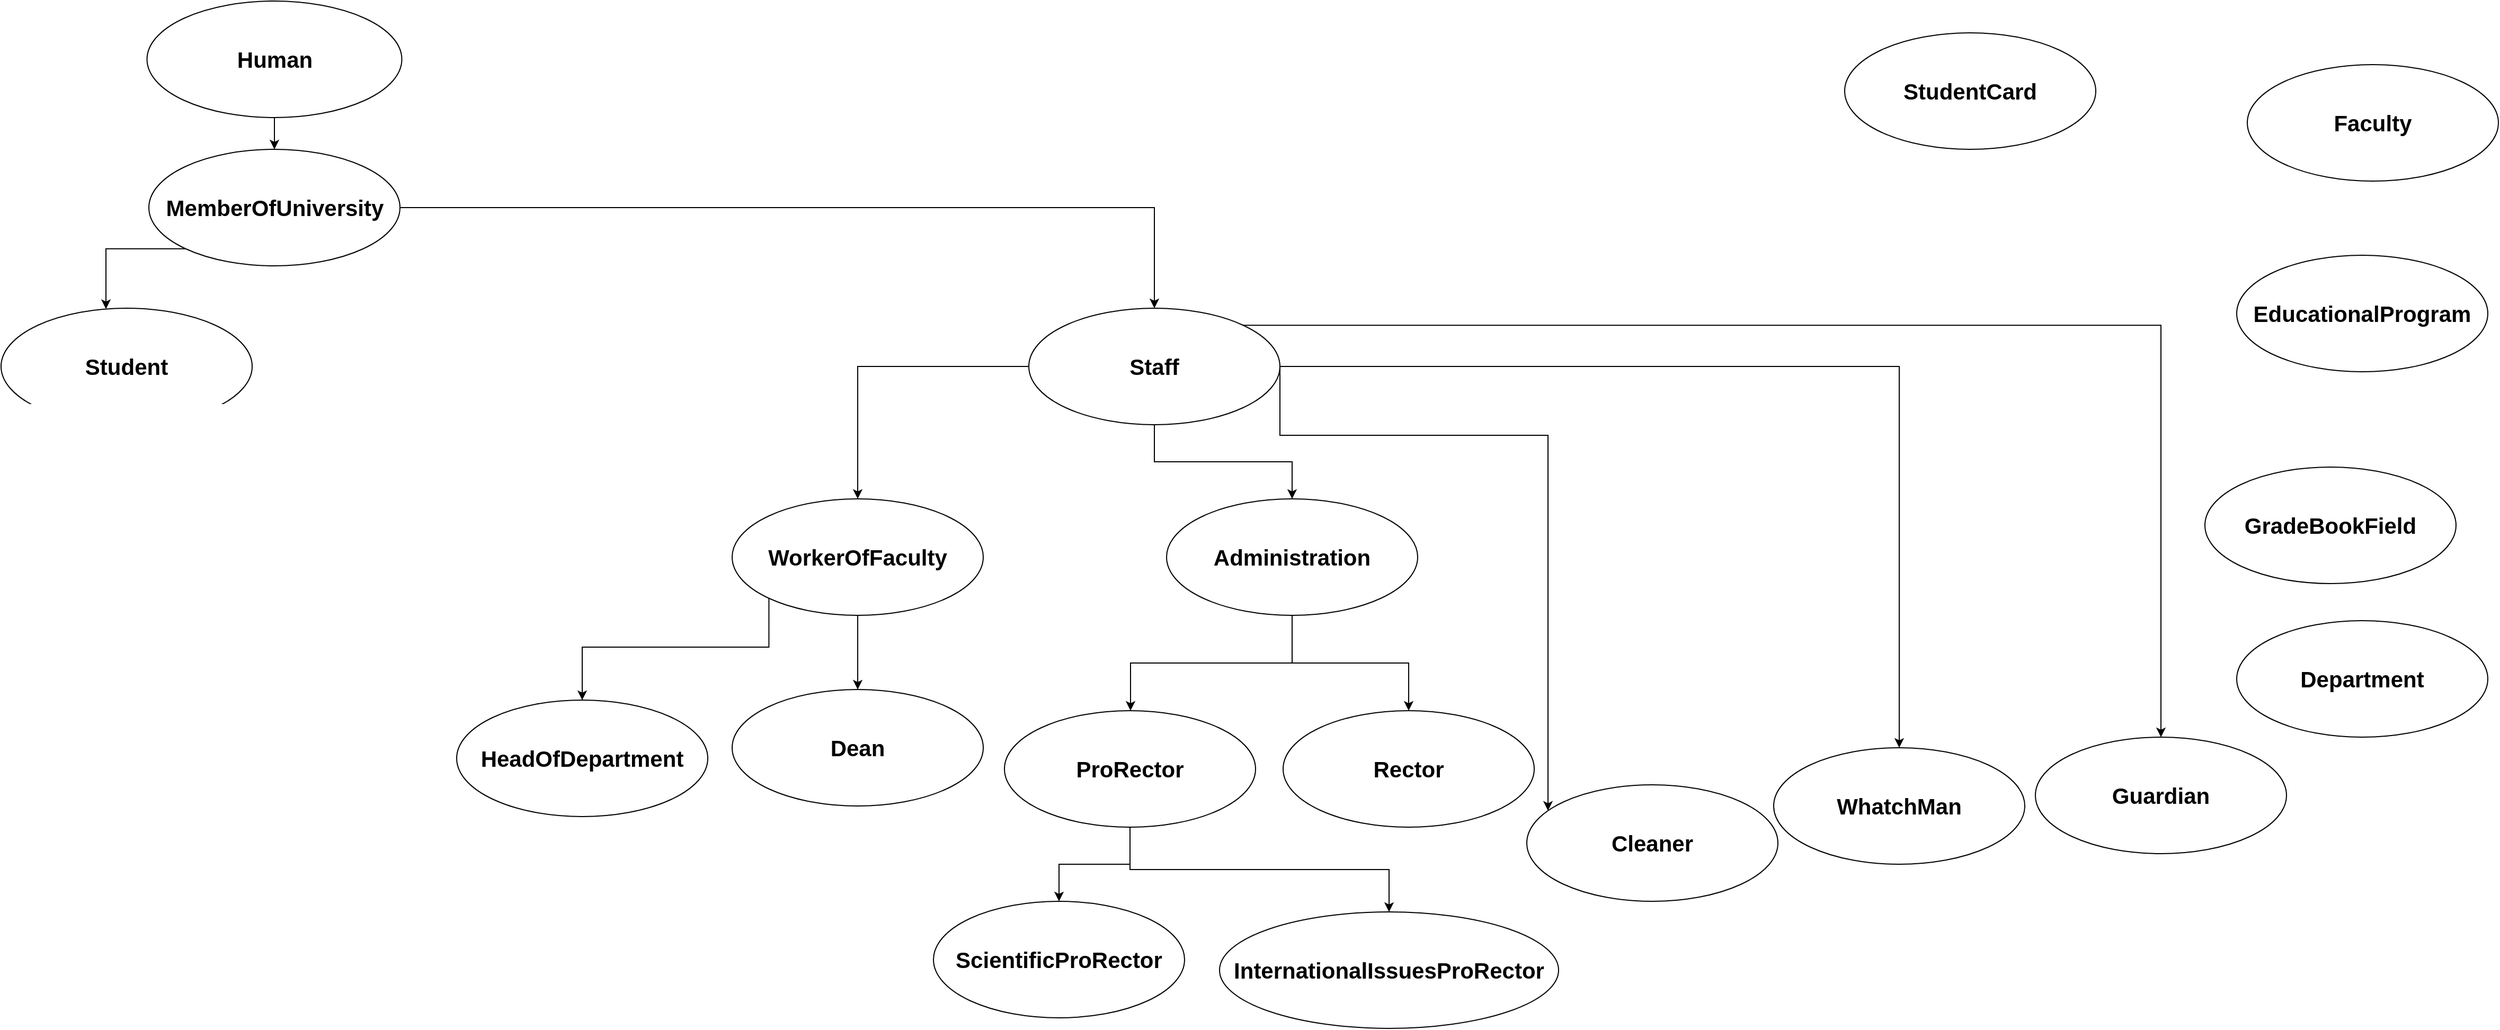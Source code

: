 <mxfile version="16.0.0" type="device" pages="2"><diagram id="yI2OM-MsdpT6uCtNpyiT" name="ClassHierarchy"><mxGraphModel dx="1887" dy="1180" grid="1" gridSize="10" guides="1" tooltips="1" connect="1" arrows="1" fold="1" page="1" pageScale="1" pageWidth="827" pageHeight="1169" math="0" shadow="0"><root><mxCell id="0"/><mxCell id="1" parent="0"/><mxCell id="KQ8PPGcI8Dx1g2gDmnj5-3" style="edgeStyle=orthogonalEdgeStyle;rounded=0;orthogonalLoop=1;jettySize=auto;html=1;exitX=0.5;exitY=1;exitDx=0;exitDy=0;fontSize=21;endArrow=classic;endFill=1;fontStyle=1" parent="1" source="KQ8PPGcI8Dx1g2gDmnj5-1" target="KQ8PPGcI8Dx1g2gDmnj5-2" edge="1"><mxGeometry relative="1" as="geometry"/></mxCell><mxCell id="KQ8PPGcI8Dx1g2gDmnj5-1" value="&lt;font style=&quot;font-size: 21px;&quot;&gt;Human&lt;/font&gt;" style="ellipse;whiteSpace=wrap;html=1;fontSize=21;fontStyle=1" parent="1" vertex="1"><mxGeometry x="227.75" y="30" width="240.5" height="110" as="geometry"/></mxCell><mxCell id="KQ8PPGcI8Dx1g2gDmnj5-5" style="edgeStyle=orthogonalEdgeStyle;rounded=0;orthogonalLoop=1;jettySize=auto;html=1;exitX=0;exitY=1;exitDx=0;exitDy=0;fontSize=21;endArrow=classic;endFill=1;fontStyle=1" parent="1" source="KQ8PPGcI8Dx1g2gDmnj5-2" target="KQ8PPGcI8Dx1g2gDmnj5-4" edge="1"><mxGeometry relative="1" as="geometry"><Array as="points"><mxPoint x="189" y="264"/></Array></mxGeometry></mxCell><mxCell id="KQ8PPGcI8Dx1g2gDmnj5-16" style="edgeStyle=orthogonalEdgeStyle;rounded=0;orthogonalLoop=1;jettySize=auto;html=1;exitX=1;exitY=0.5;exitDx=0;exitDy=0;entryX=0.5;entryY=0;entryDx=0;entryDy=0;fontSize=21;endArrow=classic;endFill=1;fontStyle=1" parent="1" source="KQ8PPGcI8Dx1g2gDmnj5-2" target="KQ8PPGcI8Dx1g2gDmnj5-15" edge="1"><mxGeometry relative="1" as="geometry"/></mxCell><mxCell id="KQ8PPGcI8Dx1g2gDmnj5-2" value="&lt;span style=&quot;font-size: 21px;&quot;&gt;MemberOfUniversity&lt;/span&gt;" style="ellipse;whiteSpace=wrap;html=1;fontSize=21;fontStyle=1" parent="1" vertex="1"><mxGeometry x="229.5" y="170" width="237" height="110" as="geometry"/></mxCell><mxCell id="KQ8PPGcI8Dx1g2gDmnj5-4" value="&lt;span style=&quot;font-size: 21px;&quot;&gt;Student&lt;/span&gt;" style="ellipse;whiteSpace=wrap;html=1;fontSize=21;fontStyle=1" parent="1" vertex="1"><mxGeometry x="90" y="320" width="237" height="110" as="geometry"/></mxCell><mxCell id="KQ8PPGcI8Dx1g2gDmnj5-18" style="edgeStyle=orthogonalEdgeStyle;rounded=0;orthogonalLoop=1;jettySize=auto;html=1;exitX=0;exitY=0.5;exitDx=0;exitDy=0;fontSize=21;endArrow=classic;endFill=1;fontStyle=1" parent="1" source="KQ8PPGcI8Dx1g2gDmnj5-15" target="Uiwk48FdrJnnCXKwfocZ-1" edge="1"><mxGeometry relative="1" as="geometry"><mxPoint x="888.5" y="520" as="targetPoint"/></mxGeometry></mxCell><mxCell id="tkeEqaCDvqQnLDSlVwlB-3" style="edgeStyle=orthogonalEdgeStyle;rounded=0;orthogonalLoop=1;jettySize=auto;html=1;exitX=0.5;exitY=1;exitDx=0;exitDy=0;" parent="1" source="KQ8PPGcI8Dx1g2gDmnj5-15" target="KQ8PPGcI8Dx1g2gDmnj5-21" edge="1"><mxGeometry relative="1" as="geometry"/></mxCell><mxCell id="8ULSNFcPIOYbdFuaQWR2-1" style="edgeStyle=orthogonalEdgeStyle;rounded=0;orthogonalLoop=1;jettySize=auto;html=1;exitX=1;exitY=0.5;exitDx=0;exitDy=0;" parent="1" source="KQ8PPGcI8Dx1g2gDmnj5-15" target="KQ8PPGcI8Dx1g2gDmnj5-23" edge="1"><mxGeometry relative="1" as="geometry"><Array as="points"><mxPoint x="1297" y="440"/><mxPoint x="1550" y="440"/></Array></mxGeometry></mxCell><mxCell id="8ULSNFcPIOYbdFuaQWR2-2" style="edgeStyle=orthogonalEdgeStyle;rounded=0;orthogonalLoop=1;jettySize=auto;html=1;exitX=1;exitY=0.5;exitDx=0;exitDy=0;" parent="1" source="KQ8PPGcI8Dx1g2gDmnj5-15" target="KQ8PPGcI8Dx1g2gDmnj5-25" edge="1"><mxGeometry relative="1" as="geometry"/></mxCell><mxCell id="8ULSNFcPIOYbdFuaQWR2-3" style="edgeStyle=orthogonalEdgeStyle;rounded=0;orthogonalLoop=1;jettySize=auto;html=1;exitX=1;exitY=0;exitDx=0;exitDy=0;" parent="1" source="KQ8PPGcI8Dx1g2gDmnj5-15" target="KQ8PPGcI8Dx1g2gDmnj5-27" edge="1"><mxGeometry relative="1" as="geometry"/></mxCell><mxCell id="KQ8PPGcI8Dx1g2gDmnj5-15" value="&lt;span style=&quot;font-size: 21px;&quot;&gt;Staff&lt;br style=&quot;font-size: 21px;&quot;&gt;&lt;/span&gt;" style="ellipse;whiteSpace=wrap;html=1;fontSize=21;fontStyle=1" parent="1" vertex="1"><mxGeometry x="1060" y="320" width="237" height="110" as="geometry"/></mxCell><mxCell id="tkeEqaCDvqQnLDSlVwlB-1" style="edgeStyle=orthogonalEdgeStyle;rounded=0;orthogonalLoop=1;jettySize=auto;html=1;exitX=0.5;exitY=1;exitDx=0;exitDy=0;" parent="1" source="KQ8PPGcI8Dx1g2gDmnj5-21" target="KQ8PPGcI8Dx1g2gDmnj5-33" edge="1"><mxGeometry relative="1" as="geometry"><Array as="points"><mxPoint x="1308" y="655"/><mxPoint x="1156" y="655"/></Array></mxGeometry></mxCell><mxCell id="tkeEqaCDvqQnLDSlVwlB-2" style="edgeStyle=orthogonalEdgeStyle;rounded=0;orthogonalLoop=1;jettySize=auto;html=1;exitX=0.5;exitY=1;exitDx=0;exitDy=0;entryX=0.5;entryY=0;entryDx=0;entryDy=0;" parent="1" source="KQ8PPGcI8Dx1g2gDmnj5-21" target="KQ8PPGcI8Dx1g2gDmnj5-38" edge="1"><mxGeometry relative="1" as="geometry"/></mxCell><mxCell id="KQ8PPGcI8Dx1g2gDmnj5-21" value="&lt;span style=&quot;font-size: 21px&quot;&gt;Administration&lt;br style=&quot;font-size: 21px&quot;&gt;&lt;/span&gt;" style="ellipse;whiteSpace=wrap;html=1;fontSize=21;fontStyle=1" parent="1" vertex="1"><mxGeometry x="1190" y="500" width="237" height="110" as="geometry"/></mxCell><mxCell id="KQ8PPGcI8Dx1g2gDmnj5-23" value="&lt;span style=&quot;font-size: 21px;&quot;&gt;Cleaner&lt;br style=&quot;font-size: 21px;&quot;&gt;&lt;/span&gt;" style="ellipse;whiteSpace=wrap;html=1;fontSize=21;fontStyle=1" parent="1" vertex="1"><mxGeometry x="1530" y="770" width="237" height="110" as="geometry"/></mxCell><mxCell id="KQ8PPGcI8Dx1g2gDmnj5-25" value="&lt;span style=&quot;font-size: 21px;&quot;&gt;WhatchMan&lt;br style=&quot;font-size: 21px;&quot;&gt;&lt;/span&gt;" style="ellipse;whiteSpace=wrap;html=1;fontSize=21;fontStyle=1" parent="1" vertex="1"><mxGeometry x="1763" y="735" width="237" height="110" as="geometry"/></mxCell><mxCell id="KQ8PPGcI8Dx1g2gDmnj5-27" value="&lt;span style=&quot;font-size: 21px;&quot;&gt;Guardian&lt;br style=&quot;font-size: 21px;&quot;&gt;&lt;/span&gt;" style="ellipse;whiteSpace=wrap;html=1;fontSize=21;fontStyle=1" parent="1" vertex="1"><mxGeometry x="2010" y="725" width="237" height="110" as="geometry"/></mxCell><mxCell id="KQ8PPGcI8Dx1g2gDmnj5-29" value="&lt;span style=&quot;font-size: 21px;&quot;&gt;Dean&lt;br style=&quot;font-size: 21px;&quot;&gt;&lt;/span&gt;" style="ellipse;whiteSpace=wrap;html=1;fontSize=21;fontStyle=1" parent="1" vertex="1"><mxGeometry x="780" y="680" width="237" height="110" as="geometry"/></mxCell><mxCell id="KQ8PPGcI8Dx1g2gDmnj5-31" value="&lt;span style=&quot;font-size: 21px;&quot;&gt;HeadOfDepartment&lt;br style=&quot;font-size: 21px;&quot;&gt;&lt;/span&gt;" style="ellipse;whiteSpace=wrap;html=1;fontSize=21;fontStyle=1" parent="1" vertex="1"><mxGeometry x="520" y="690" width="237" height="110" as="geometry"/></mxCell><mxCell id="KQ8PPGcI8Dx1g2gDmnj5-41" style="edgeStyle=orthogonalEdgeStyle;rounded=0;orthogonalLoop=1;jettySize=auto;html=1;exitX=0.5;exitY=1;exitDx=0;exitDy=0;fontSize=21;endArrow=classic;endFill=1;fontStyle=1" parent="1" source="KQ8PPGcI8Dx1g2gDmnj5-33" target="KQ8PPGcI8Dx1g2gDmnj5-40" edge="1"><mxGeometry relative="1" as="geometry"/></mxCell><mxCell id="KQ8PPGcI8Dx1g2gDmnj5-43" style="edgeStyle=orthogonalEdgeStyle;rounded=0;orthogonalLoop=1;jettySize=auto;html=1;exitX=0.5;exitY=1;exitDx=0;exitDy=0;fontSize=21;endArrow=classic;endFill=1;fontStyle=1" parent="1" source="KQ8PPGcI8Dx1g2gDmnj5-33" target="KQ8PPGcI8Dx1g2gDmnj5-42" edge="1"><mxGeometry relative="1" as="geometry"><mxPoint x="1390" y="880" as="targetPoint"/></mxGeometry></mxCell><mxCell id="KQ8PPGcI8Dx1g2gDmnj5-33" value="&lt;span style=&quot;font-size: 21px;&quot;&gt;ProRector&lt;br style=&quot;font-size: 21px;&quot;&gt;&lt;/span&gt;" style="ellipse;whiteSpace=wrap;html=1;fontSize=21;fontStyle=1" parent="1" vertex="1"><mxGeometry x="1037" y="700" width="237" height="110" as="geometry"/></mxCell><mxCell id="KQ8PPGcI8Dx1g2gDmnj5-38" value="&lt;span style=&quot;font-size: 21px;&quot;&gt;Rector&lt;br style=&quot;font-size: 21px;&quot;&gt;&lt;/span&gt;" style="ellipse;whiteSpace=wrap;html=1;fontSize=21;fontStyle=1" parent="1" vertex="1"><mxGeometry x="1300" y="700" width="237" height="110" as="geometry"/></mxCell><mxCell id="KQ8PPGcI8Dx1g2gDmnj5-40" value="&lt;span style=&quot;font-size: 21px;&quot;&gt;ScientificProRector&lt;br style=&quot;font-size: 21px;&quot;&gt;&lt;/span&gt;" style="ellipse;whiteSpace=wrap;html=1;fontSize=21;fontStyle=1" parent="1" vertex="1"><mxGeometry x="970" y="880" width="237" height="110" as="geometry"/></mxCell><mxCell id="KQ8PPGcI8Dx1g2gDmnj5-42" value="&lt;span style=&quot;font-size: 21px;&quot;&gt;InternationalIssuesProRector&lt;br style=&quot;font-size: 21px;&quot;&gt;&lt;/span&gt;" style="ellipse;whiteSpace=wrap;html=1;fontSize=21;fontStyle=1" parent="1" vertex="1"><mxGeometry x="1240" y="890" width="320" height="110" as="geometry"/></mxCell><mxCell id="tkeEqaCDvqQnLDSlVwlB-4" style="edgeStyle=orthogonalEdgeStyle;rounded=0;orthogonalLoop=1;jettySize=auto;html=1;exitX=0;exitY=1;exitDx=0;exitDy=0;entryX=0.5;entryY=0;entryDx=0;entryDy=0;" parent="1" source="Uiwk48FdrJnnCXKwfocZ-1" target="KQ8PPGcI8Dx1g2gDmnj5-31" edge="1"><mxGeometry relative="1" as="geometry"><Array as="points"><mxPoint x="814" y="640"/><mxPoint x="638" y="640"/></Array></mxGeometry></mxCell><mxCell id="tkeEqaCDvqQnLDSlVwlB-5" style="edgeStyle=orthogonalEdgeStyle;rounded=0;orthogonalLoop=1;jettySize=auto;html=1;exitX=0.5;exitY=1;exitDx=0;exitDy=0;" parent="1" source="Uiwk48FdrJnnCXKwfocZ-1" target="KQ8PPGcI8Dx1g2gDmnj5-29" edge="1"><mxGeometry relative="1" as="geometry"/></mxCell><mxCell id="Uiwk48FdrJnnCXKwfocZ-1" value="&lt;span style=&quot;font-size: 21px&quot;&gt;WorkerOfFaculty&lt;br style=&quot;font-size: 21px&quot;&gt;&lt;/span&gt;" style="ellipse;whiteSpace=wrap;html=1;fontSize=21;fontStyle=1" parent="1" vertex="1"><mxGeometry x="780" y="500" width="237" height="110" as="geometry"/></mxCell><mxCell id="7GIJ-ltobQE9VpZuVLci-10" value="&lt;span style=&quot;font-size: 21px&quot;&gt;Faculty&lt;br style=&quot;font-size: 21px&quot;&gt;&lt;/span&gt;" style="ellipse;whiteSpace=wrap;html=1;fontSize=21;fontStyle=1" parent="1" vertex="1"><mxGeometry x="2210" y="90" width="237" height="110" as="geometry"/></mxCell><mxCell id="7GIJ-ltobQE9VpZuVLci-11" value="&lt;span style=&quot;font-size: 21px&quot;&gt;EducationalProgram&lt;br style=&quot;font-size: 21px&quot;&gt;&lt;/span&gt;" style="ellipse;whiteSpace=wrap;html=1;fontSize=21;fontStyle=1" parent="1" vertex="1"><mxGeometry x="2200" y="270" width="237" height="110" as="geometry"/></mxCell><mxCell id="7GIJ-ltobQE9VpZuVLci-12" value="&lt;span style=&quot;font-size: 21px&quot;&gt;GradeBookField&lt;br style=&quot;font-size: 21px&quot;&gt;&lt;/span&gt;" style="ellipse;whiteSpace=wrap;html=1;fontSize=21;fontStyle=1" parent="1" vertex="1"><mxGeometry x="2170" y="470" width="237" height="110" as="geometry"/></mxCell><mxCell id="7GIJ-ltobQE9VpZuVLci-13" value="&lt;span style=&quot;font-size: 21px&quot;&gt;StudentCard&lt;br style=&quot;font-size: 21px&quot;&gt;&lt;/span&gt;" style="ellipse;whiteSpace=wrap;html=1;fontSize=21;fontStyle=1" parent="1" vertex="1"><mxGeometry x="1830" y="60" width="237" height="110" as="geometry"/></mxCell><mxCell id="lfjwC3IboUf60OOtk_an-1" value="&lt;span style=&quot;font-size: 21px&quot;&gt;Department&lt;br style=&quot;font-size: 21px&quot;&gt;&lt;/span&gt;" style="ellipse;whiteSpace=wrap;html=1;fontSize=21;fontStyle=1" vertex="1" parent="1"><mxGeometry x="2200" y="615" width="237" height="110" as="geometry"/></mxCell></root></mxGraphModel></diagram><diagram id="HHtVEt9T9BiarYAip8fe" name="ExceptionsHierarchy"><mxGraphModel dx="1221" dy="764" grid="1" gridSize="10" guides="1" tooltips="1" connect="1" arrows="1" fold="1" page="1" pageScale="1" pageWidth="827" pageHeight="1169" math="0" shadow="0"><root><mxCell id="4q3CtDbyHC_5PJ-_8kHK-0"/><mxCell id="4q3CtDbyHC_5PJ-_8kHK-1" parent="4q3CtDbyHC_5PJ-_8kHK-0"/><mxCell id="4q3CtDbyHC_5PJ-_8kHK-5" style="edgeStyle=orthogonalEdgeStyle;rounded=0;orthogonalLoop=1;jettySize=auto;html=1;exitX=0;exitY=0.5;exitDx=0;exitDy=0;entryX=0.5;entryY=0;entryDx=0;entryDy=0;" edge="1" parent="4q3CtDbyHC_5PJ-_8kHK-1" source="4q3CtDbyHC_5PJ-_8kHK-2" target="4q3CtDbyHC_5PJ-_8kHK-3"><mxGeometry relative="1" as="geometry"/></mxCell><mxCell id="4q3CtDbyHC_5PJ-_8kHK-7" style="edgeStyle=orthogonalEdgeStyle;rounded=0;orthogonalLoop=1;jettySize=auto;html=1;exitX=1;exitY=0.5;exitDx=0;exitDy=0;entryX=0.5;entryY=0;entryDx=0;entryDy=0;" edge="1" parent="4q3CtDbyHC_5PJ-_8kHK-1" source="4q3CtDbyHC_5PJ-_8kHK-2" target="4q3CtDbyHC_5PJ-_8kHK-6"><mxGeometry relative="1" as="geometry"/></mxCell><mxCell id="4q3CtDbyHC_5PJ-_8kHK-2" value="&lt;span style=&quot;font-size: 18px&quot;&gt;Throwable&lt;/span&gt;" style="ellipse;whiteSpace=wrap;html=1;fontSize=15;fillColor=#dae8fc;strokeColor=#6c8ebf;" vertex="1" parent="4q3CtDbyHC_5PJ-_8kHK-1"><mxGeometry x="330" y="80" width="90" height="30" as="geometry"/></mxCell><mxCell id="4q3CtDbyHC_5PJ-_8kHK-3" value="&lt;span style=&quot;font-size: 18px&quot;&gt;Error&lt;/span&gt;" style="ellipse;whiteSpace=wrap;html=1;fontSize=15;fillColor=#dae8fc;strokeColor=#6c8ebf;" vertex="1" parent="4q3CtDbyHC_5PJ-_8kHK-1"><mxGeometry x="250" y="140" width="90" height="30" as="geometry"/></mxCell><mxCell id="4q3CtDbyHC_5PJ-_8kHK-9" style="edgeStyle=orthogonalEdgeStyle;rounded=0;orthogonalLoop=1;jettySize=auto;html=1;exitX=0;exitY=0.5;exitDx=0;exitDy=0;" edge="1" parent="4q3CtDbyHC_5PJ-_8kHK-1" source="4q3CtDbyHC_5PJ-_8kHK-6" target="4q3CtDbyHC_5PJ-_8kHK-8"><mxGeometry relative="1" as="geometry"><Array as="points"><mxPoint x="355" y="155"/></Array></mxGeometry></mxCell><mxCell id="4q3CtDbyHC_5PJ-_8kHK-11" style="edgeStyle=orthogonalEdgeStyle;rounded=0;orthogonalLoop=1;jettySize=auto;html=1;exitX=1;exitY=0.5;exitDx=0;exitDy=0;entryX=0.5;entryY=0;entryDx=0;entryDy=0;" edge="1" parent="4q3CtDbyHC_5PJ-_8kHK-1" source="4q3CtDbyHC_5PJ-_8kHK-6" target="4q3CtDbyHC_5PJ-_8kHK-10"><mxGeometry relative="1" as="geometry"/></mxCell><mxCell id="4q3CtDbyHC_5PJ-_8kHK-6" value="&lt;span style=&quot;font-size: 18px&quot;&gt;Exception&lt;/span&gt;" style="ellipse;whiteSpace=wrap;html=1;fontSize=15;fillColor=#dae8fc;strokeColor=#6c8ebf;" vertex="1" parent="4q3CtDbyHC_5PJ-_8kHK-1"><mxGeometry x="400" y="140" width="90" height="30" as="geometry"/></mxCell><mxCell id="4q3CtDbyHC_5PJ-_8kHK-8" value="&lt;span style=&quot;font-size: 18px&quot;&gt;Checked&lt;/span&gt;" style="ellipse;whiteSpace=wrap;html=1;fontSize=15;fillColor=#dae8fc;strokeColor=#6c8ebf;" vertex="1" parent="4q3CtDbyHC_5PJ-_8kHK-1"><mxGeometry x="310" y="200" width="90" height="30" as="geometry"/></mxCell><mxCell id="4q3CtDbyHC_5PJ-_8kHK-13" style="edgeStyle=orthogonalEdgeStyle;rounded=0;orthogonalLoop=1;jettySize=auto;html=1;exitX=0;exitY=1;exitDx=0;exitDy=0;entryX=0.5;entryY=0;entryDx=0;entryDy=0;" edge="1" parent="4q3CtDbyHC_5PJ-_8kHK-1" source="4q3CtDbyHC_5PJ-_8kHK-10" target="4q3CtDbyHC_5PJ-_8kHK-12"><mxGeometry relative="1" as="geometry"><Array as="points"><mxPoint x="495" y="225"/></Array></mxGeometry></mxCell><mxCell id="4q3CtDbyHC_5PJ-_8kHK-10" value="&lt;span style=&quot;font-size: 18px&quot;&gt;RuntimeException&lt;/span&gt;" style="ellipse;whiteSpace=wrap;html=1;fontSize=15;fillColor=#dae8fc;strokeColor=#6c8ebf;" vertex="1" parent="4q3CtDbyHC_5PJ-_8kHK-1"><mxGeometry x="450" y="200" width="160" height="30" as="geometry"/></mxCell><mxCell id="4q3CtDbyHC_5PJ-_8kHK-15" style="edgeStyle=orthogonalEdgeStyle;rounded=0;orthogonalLoop=1;jettySize=auto;html=1;exitX=0;exitY=1;exitDx=0;exitDy=0;" edge="1" parent="4q3CtDbyHC_5PJ-_8kHK-1" source="4q3CtDbyHC_5PJ-_8kHK-12" target="4q3CtDbyHC_5PJ-_8kHK-14"><mxGeometry relative="1" as="geometry"/></mxCell><mxCell id="4q3CtDbyHC_5PJ-_8kHK-17" style="edgeStyle=orthogonalEdgeStyle;rounded=0;orthogonalLoop=1;jettySize=auto;html=1;exitX=1;exitY=1;exitDx=0;exitDy=0;entryX=0.5;entryY=0;entryDx=0;entryDy=0;" edge="1" parent="4q3CtDbyHC_5PJ-_8kHK-1" source="4q3CtDbyHC_5PJ-_8kHK-12" target="4q3CtDbyHC_5PJ-_8kHK-16"><mxGeometry relative="1" as="geometry"><Array as="points"><mxPoint x="705" y="295"/></Array></mxGeometry></mxCell><mxCell id="4q3CtDbyHC_5PJ-_8kHK-12" value="IncorrectStudentDataException" style="ellipse;whiteSpace=wrap;html=1;fontSize=15;" vertex="1" parent="4q3CtDbyHC_5PJ-_8kHK-1"><mxGeometry x="340" y="270" width="310" height="30" as="geometry"/></mxCell><mxCell id="4q3CtDbyHC_5PJ-_8kHK-14" value="IncorrectEduProgramException" style="ellipse;whiteSpace=wrap;html=1;fontSize=15;" vertex="1" parent="4q3CtDbyHC_5PJ-_8kHK-1"><mxGeometry x="227" y="330" width="310" height="30" as="geometry"/></mxCell><mxCell id="4q3CtDbyHC_5PJ-_8kHK-16" value="IncorrectStartYearOfStudyException" style="ellipse;whiteSpace=wrap;html=1;fontSize=15;" vertex="1" parent="4q3CtDbyHC_5PJ-_8kHK-1"><mxGeometry x="550" y="330" width="310" height="30" as="geometry"/></mxCell></root></mxGraphModel></diagram></mxfile>